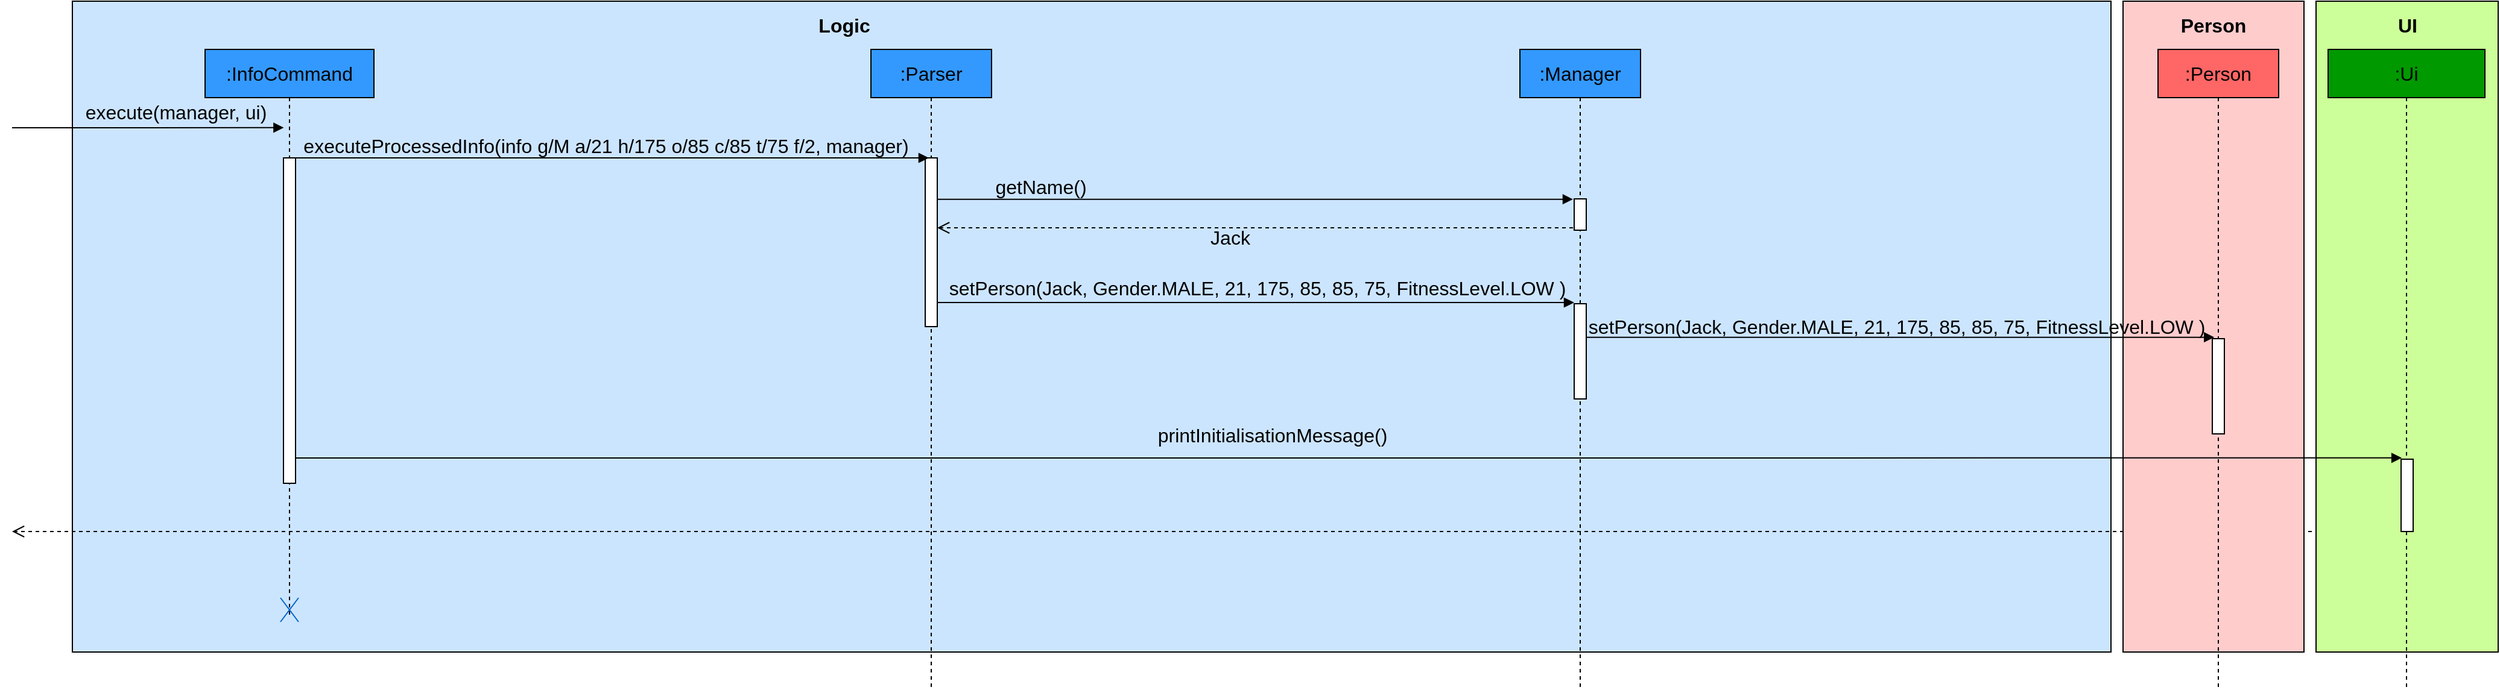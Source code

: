 <mxfile version="13.8.8" type="device"><diagram id="83Qt1jdjqzZvLmfLX6Y3" name="Page-1"><mxGraphModel dx="3651" dy="1403" grid="1" gridSize="10" guides="1" tooltips="1" connect="1" arrows="1" fold="1" page="1" pageScale="1" pageWidth="850" pageHeight="1100" math="0" shadow="0"><root><mxCell id="0"/><mxCell id="1" parent="0"/><mxCell id="xESpjWZqkW6B_yH3mVcd-2" value="" style="rounded=0;whiteSpace=wrap;html=1;fillColor=#CCE5FF;" vertex="1" parent="1"><mxGeometry x="100" y="80" width="1690" height="540" as="geometry"/></mxCell><mxCell id="xESpjWZqkW6B_yH3mVcd-3" value=":InfoCommand" style="shape=umlLifeline;perimeter=lifelinePerimeter;whiteSpace=wrap;html=1;container=1;collapsible=0;recursiveResize=0;outlineConnect=0;fontSize=16;fillColor=#3399FF;" vertex="1" parent="1"><mxGeometry x="210" y="120" width="140" height="470" as="geometry"/></mxCell><mxCell id="xESpjWZqkW6B_yH3mVcd-6" value="&lt;font style=&quot;font-size: 16px&quot;&gt;:Parser&lt;/font&gt;" style="shape=umlLifeline;perimeter=lifelinePerimeter;whiteSpace=wrap;html=1;container=1;collapsible=0;recursiveResize=0;outlineConnect=0;fillColor=#3399FF;" vertex="1" parent="1"><mxGeometry x="762" y="120" width="100" height="530" as="geometry"/></mxCell><mxCell id="xESpjWZqkW6B_yH3mVcd-7" value="" style="html=1;points=[];perimeter=orthogonalPerimeter;" vertex="1" parent="xESpjWZqkW6B_yH3mVcd-6"><mxGeometry x="45" y="90" width="10" height="140" as="geometry"/></mxCell><mxCell id="xESpjWZqkW6B_yH3mVcd-9" value="" style="html=1;verticalAlign=bottom;endArrow=block;" edge="1" parent="1" source="xESpjWZqkW6B_yH3mVcd-4"><mxGeometry width="80" relative="1" as="geometry"><mxPoint x="690" y="210" as="sourcePoint"/><mxPoint x="810" y="210" as="targetPoint"/><mxPoint as="offset"/></mxGeometry></mxCell><mxCell id="xESpjWZqkW6B_yH3mVcd-13" value="" style="html=1;verticalAlign=bottom;endArrow=block;entryX=-0.1;entryY=0.014;entryDx=0;entryDy=0;entryPerimeter=0;" edge="1" parent="1" target="xESpjWZqkW6B_yH3mVcd-25" source="xESpjWZqkW6B_yH3mVcd-7"><mxGeometry width="80" relative="1" as="geometry"><mxPoint x="850" y="248" as="sourcePoint"/><mxPoint x="1330" y="244" as="targetPoint"/><mxPoint as="offset"/></mxGeometry></mxCell><mxCell id="xESpjWZqkW6B_yH3mVcd-14" value="" style="html=1;verticalAlign=bottom;endArrow=open;dashed=1;endSize=8;" edge="1" parent="1" target="xESpjWZqkW6B_yH3mVcd-7"><mxGeometry relative="1" as="geometry"><mxPoint x="1350" y="268" as="sourcePoint"/><mxPoint x="380" y="269.5" as="targetPoint"/></mxGeometry></mxCell><mxCell id="xESpjWZqkW6B_yH3mVcd-15" value="" style="html=1;verticalAlign=bottom;endArrow=open;dashed=1;endSize=8;" edge="1" parent="1"><mxGeometry relative="1" as="geometry"><mxPoint x="2040.5" y="520" as="sourcePoint"/><mxPoint x="50" y="520" as="targetPoint"/></mxGeometry></mxCell><mxCell id="xESpjWZqkW6B_yH3mVcd-16" value="" style="html=1;verticalAlign=bottom;endArrow=block;entryX=0.02;entryY=0.029;entryDx=0;entryDy=0;entryPerimeter=0;" edge="1" parent="1"><mxGeometry x="-0.216" y="15" width="80" relative="1" as="geometry"><mxPoint x="50" y="185" as="sourcePoint"/><mxPoint x="275.2" y="184.93" as="targetPoint"/><mxPoint as="offset"/></mxGeometry></mxCell><mxCell id="xESpjWZqkW6B_yH3mVcd-17" value="&lt;font style=&quot;font-size: 16px&quot;&gt;Jack&lt;/font&gt;" style="text;html=1;strokeColor=none;fillColor=none;align=center;verticalAlign=middle;whiteSpace=wrap;rounded=0;" vertex="1" parent="1"><mxGeometry x="1040" y="266" width="40" height="20" as="geometry"/></mxCell><mxCell id="xESpjWZqkW6B_yH3mVcd-18" value="&lt;font style=&quot;font-size: 16px&quot;&gt;&lt;b&gt;Logic&lt;/b&gt;&lt;/font&gt;" style="text;html=1;strokeColor=none;fillColor=none;align=center;verticalAlign=middle;whiteSpace=wrap;rounded=0;" vertex="1" parent="1"><mxGeometry x="720" y="90" width="40" height="20" as="geometry"/></mxCell><mxCell id="xESpjWZqkW6B_yH3mVcd-19" value="&lt;span style=&quot;font-size: 16px&quot;&gt;&lt;b&gt;UI&lt;/b&gt;&lt;/span&gt;" style="text;html=1;strokeColor=none;fillColor=none;align=center;verticalAlign=middle;whiteSpace=wrap;rounded=0;" vertex="1" parent="1"><mxGeometry x="1920" y="80" width="40" height="20" as="geometry"/></mxCell><mxCell id="xESpjWZqkW6B_yH3mVcd-20" value="&lt;font style=&quot;font-size: 16px&quot;&gt;execute(manager, ui)&lt;/font&gt;" style="text;html=1;strokeColor=none;fillColor=none;align=center;verticalAlign=middle;whiteSpace=wrap;rounded=0;" vertex="1" parent="1"><mxGeometry x="91" y="162" width="190" height="20" as="geometry"/></mxCell><mxCell id="xESpjWZqkW6B_yH3mVcd-21" value="&lt;font style=&quot;font-size: 16px&quot;&gt;executeProcessedInfo(info g/M a/21 h/175 o/85 c/85 t/75 f/2, manager)&lt;/font&gt;" style="text;html=1;strokeColor=none;fillColor=none;align=center;verticalAlign=middle;whiteSpace=wrap;rounded=0;" vertex="1" parent="1"><mxGeometry x="285" y="190" width="515" height="20" as="geometry"/></mxCell><mxCell id="xESpjWZqkW6B_yH3mVcd-22" value="&lt;font style=&quot;font-size: 16px&quot;&gt;getName()&lt;/font&gt;" style="text;html=1;strokeColor=none;fillColor=none;align=center;verticalAlign=middle;whiteSpace=wrap;rounded=0;" vertex="1" parent="1"><mxGeometry x="863" y="224" width="80" height="20" as="geometry"/></mxCell><mxCell id="xESpjWZqkW6B_yH3mVcd-23" value="&lt;font style=&quot;font-size: 16px&quot;&gt;printInitialisationMessage()&lt;/font&gt;" style="text;html=1;strokeColor=none;fillColor=none;align=center;verticalAlign=middle;whiteSpace=wrap;rounded=0;" vertex="1" parent="1"><mxGeometry x="960" y="430" width="270" height="20" as="geometry"/></mxCell><mxCell id="xESpjWZqkW6B_yH3mVcd-24" value="&lt;font style=&quot;font-size: 16px&quot;&gt;:Manager&lt;/font&gt;" style="shape=umlLifeline;perimeter=lifelinePerimeter;whiteSpace=wrap;html=1;container=1;collapsible=0;recursiveResize=0;outlineConnect=0;fillColor=#3399FF;" vertex="1" parent="1"><mxGeometry x="1300" y="120" width="100" height="530" as="geometry"/></mxCell><mxCell id="xESpjWZqkW6B_yH3mVcd-25" value="" style="html=1;points=[];perimeter=orthogonalPerimeter;" vertex="1" parent="xESpjWZqkW6B_yH3mVcd-24"><mxGeometry x="45" y="124" width="10" height="26" as="geometry"/></mxCell><mxCell id="xESpjWZqkW6B_yH3mVcd-31" value="" style="html=1;points=[];perimeter=orthogonalPerimeter;" vertex="1" parent="xESpjWZqkW6B_yH3mVcd-24"><mxGeometry x="45" y="211" width="10" height="79" as="geometry"/></mxCell><mxCell id="xESpjWZqkW6B_yH3mVcd-28" value="&lt;font style=&quot;font-size: 16px&quot;&gt;setPerson(Jack, Gender.MALE, 21, 175, 85, 85, 75, FitnessLevel.LOW )&lt;/font&gt;" style="text;html=1;strokeColor=none;fillColor=none;align=center;verticalAlign=middle;whiteSpace=wrap;rounded=0;" vertex="1" parent="1"><mxGeometry x="825" y="308" width="515" height="20" as="geometry"/></mxCell><mxCell id="xESpjWZqkW6B_yH3mVcd-29" value="" style="rounded=0;whiteSpace=wrap;html=1;fillColor=#FFCCCC;" vertex="1" parent="1"><mxGeometry x="1800" y="80" width="150" height="540" as="geometry"/></mxCell><mxCell id="xESpjWZqkW6B_yH3mVcd-30" value="" style="html=1;verticalAlign=bottom;endArrow=block;" edge="1" parent="1" source="xESpjWZqkW6B_yH3mVcd-7"><mxGeometry width="80" relative="1" as="geometry"><mxPoint x="827" y="330" as="sourcePoint"/><mxPoint x="1345" y="330" as="targetPoint"/><mxPoint as="offset"/></mxGeometry></mxCell><mxCell id="xESpjWZqkW6B_yH3mVcd-33" value="&lt;font style=&quot;font-size: 16px&quot;&gt;setPerson(Jack, Gender.MALE, 21, 175, 85, 85, 75, FitnessLevel.LOW )&lt;/font&gt;" style="text;html=1;strokeColor=none;fillColor=none;align=center;verticalAlign=middle;whiteSpace=wrap;rounded=0;" vertex="1" parent="1"><mxGeometry x="1355" y="340" width="515" height="20" as="geometry"/></mxCell><mxCell id="xESpjWZqkW6B_yH3mVcd-34" value="" style="html=1;verticalAlign=bottom;endArrow=block;entryX=0.167;entryY=-0.015;entryDx=0;entryDy=0;entryPerimeter=0;" edge="1" parent="1" source="xESpjWZqkW6B_yH3mVcd-31" target="xESpjWZqkW6B_yH3mVcd-38"><mxGeometry width="80" relative="1" as="geometry"><mxPoint x="1360" y="360" as="sourcePoint"/><mxPoint x="1869" y="360" as="targetPoint"/><mxPoint as="offset"/></mxGeometry></mxCell><mxCell id="xESpjWZqkW6B_yH3mVcd-36" value="&lt;font style=&quot;font-size: 16px&quot;&gt;:Person&lt;/font&gt;" style="shape=umlLifeline;perimeter=lifelinePerimeter;whiteSpace=wrap;html=1;container=1;collapsible=0;recursiveResize=0;outlineConnect=0;fillColor=#FF6666;" vertex="1" parent="1"><mxGeometry x="1829" y="120" width="100" height="530" as="geometry"/></mxCell><mxCell id="xESpjWZqkW6B_yH3mVcd-38" value="" style="html=1;points=[];perimeter=orthogonalPerimeter;" vertex="1" parent="xESpjWZqkW6B_yH3mVcd-36"><mxGeometry x="45" y="240" width="10" height="79" as="geometry"/></mxCell><mxCell id="xESpjWZqkW6B_yH3mVcd-1" value="" style="rounded=0;whiteSpace=wrap;html=1;fillColor=#CCFF99;" vertex="1" parent="1"><mxGeometry x="1960" y="80" width="151" height="540" as="geometry"/></mxCell><mxCell id="xESpjWZqkW6B_yH3mVcd-11" value="&lt;font style=&quot;font-size: 16px&quot;&gt;:Ui&lt;/font&gt;" style="shape=umlLifeline;perimeter=lifelinePerimeter;whiteSpace=wrap;html=1;container=1;collapsible=0;recursiveResize=0;outlineConnect=0;fillColor=#009900;" vertex="1" parent="1"><mxGeometry x="1970" y="120" width="130" height="530" as="geometry"/></mxCell><mxCell id="xESpjWZqkW6B_yH3mVcd-39" value="&lt;font style=&quot;font-size: 16px&quot;&gt;&lt;b&gt;Person&lt;/b&gt;&lt;/font&gt;" style="text;html=1;strokeColor=none;fillColor=none;align=center;verticalAlign=middle;whiteSpace=wrap;rounded=0;" vertex="1" parent="1"><mxGeometry x="1855" y="90" width="40" height="20" as="geometry"/></mxCell><mxCell id="xESpjWZqkW6B_yH3mVcd-40" value="&lt;font style=&quot;font-size: 16px&quot;&gt;&lt;b&gt;UI&lt;/b&gt;&lt;/font&gt;" style="text;html=1;strokeColor=none;fillColor=none;align=center;verticalAlign=middle;whiteSpace=wrap;rounded=0;" vertex="1" parent="1"><mxGeometry x="2015.5" y="90" width="40" height="20" as="geometry"/></mxCell><mxCell id="xESpjWZqkW6B_yH3mVcd-41" value="" style="html=1;verticalAlign=bottom;endArrow=block;entryX=0.056;entryY=-0.018;entryDx=0;entryDy=0;entryPerimeter=0;" edge="1" parent="1" target="xESpjWZqkW6B_yH3mVcd-12"><mxGeometry width="80" relative="1" as="geometry"><mxPoint x="280" y="459" as="sourcePoint"/><mxPoint x="1535.3" y="470.79" as="targetPoint"/></mxGeometry></mxCell><mxCell id="xESpjWZqkW6B_yH3mVcd-4" value="" style="html=1;points=[];perimeter=orthogonalPerimeter;" vertex="1" parent="1"><mxGeometry x="275" y="210" width="10" height="270" as="geometry"/></mxCell><mxCell id="xESpjWZqkW6B_yH3mVcd-5" value="" style="shape=umlDestroy;strokeColor=#0066CC;fillColor=#3399FF;" vertex="1" parent="1"><mxGeometry x="272.5" y="575" width="15" height="20" as="geometry"/></mxCell><mxCell id="xESpjWZqkW6B_yH3mVcd-12" value="" style="html=1;points=[];perimeter=orthogonalPerimeter;" vertex="1" parent="1"><mxGeometry x="2030.5" y="460" width="10" height="60" as="geometry"/></mxCell></root></mxGraphModel></diagram></mxfile>